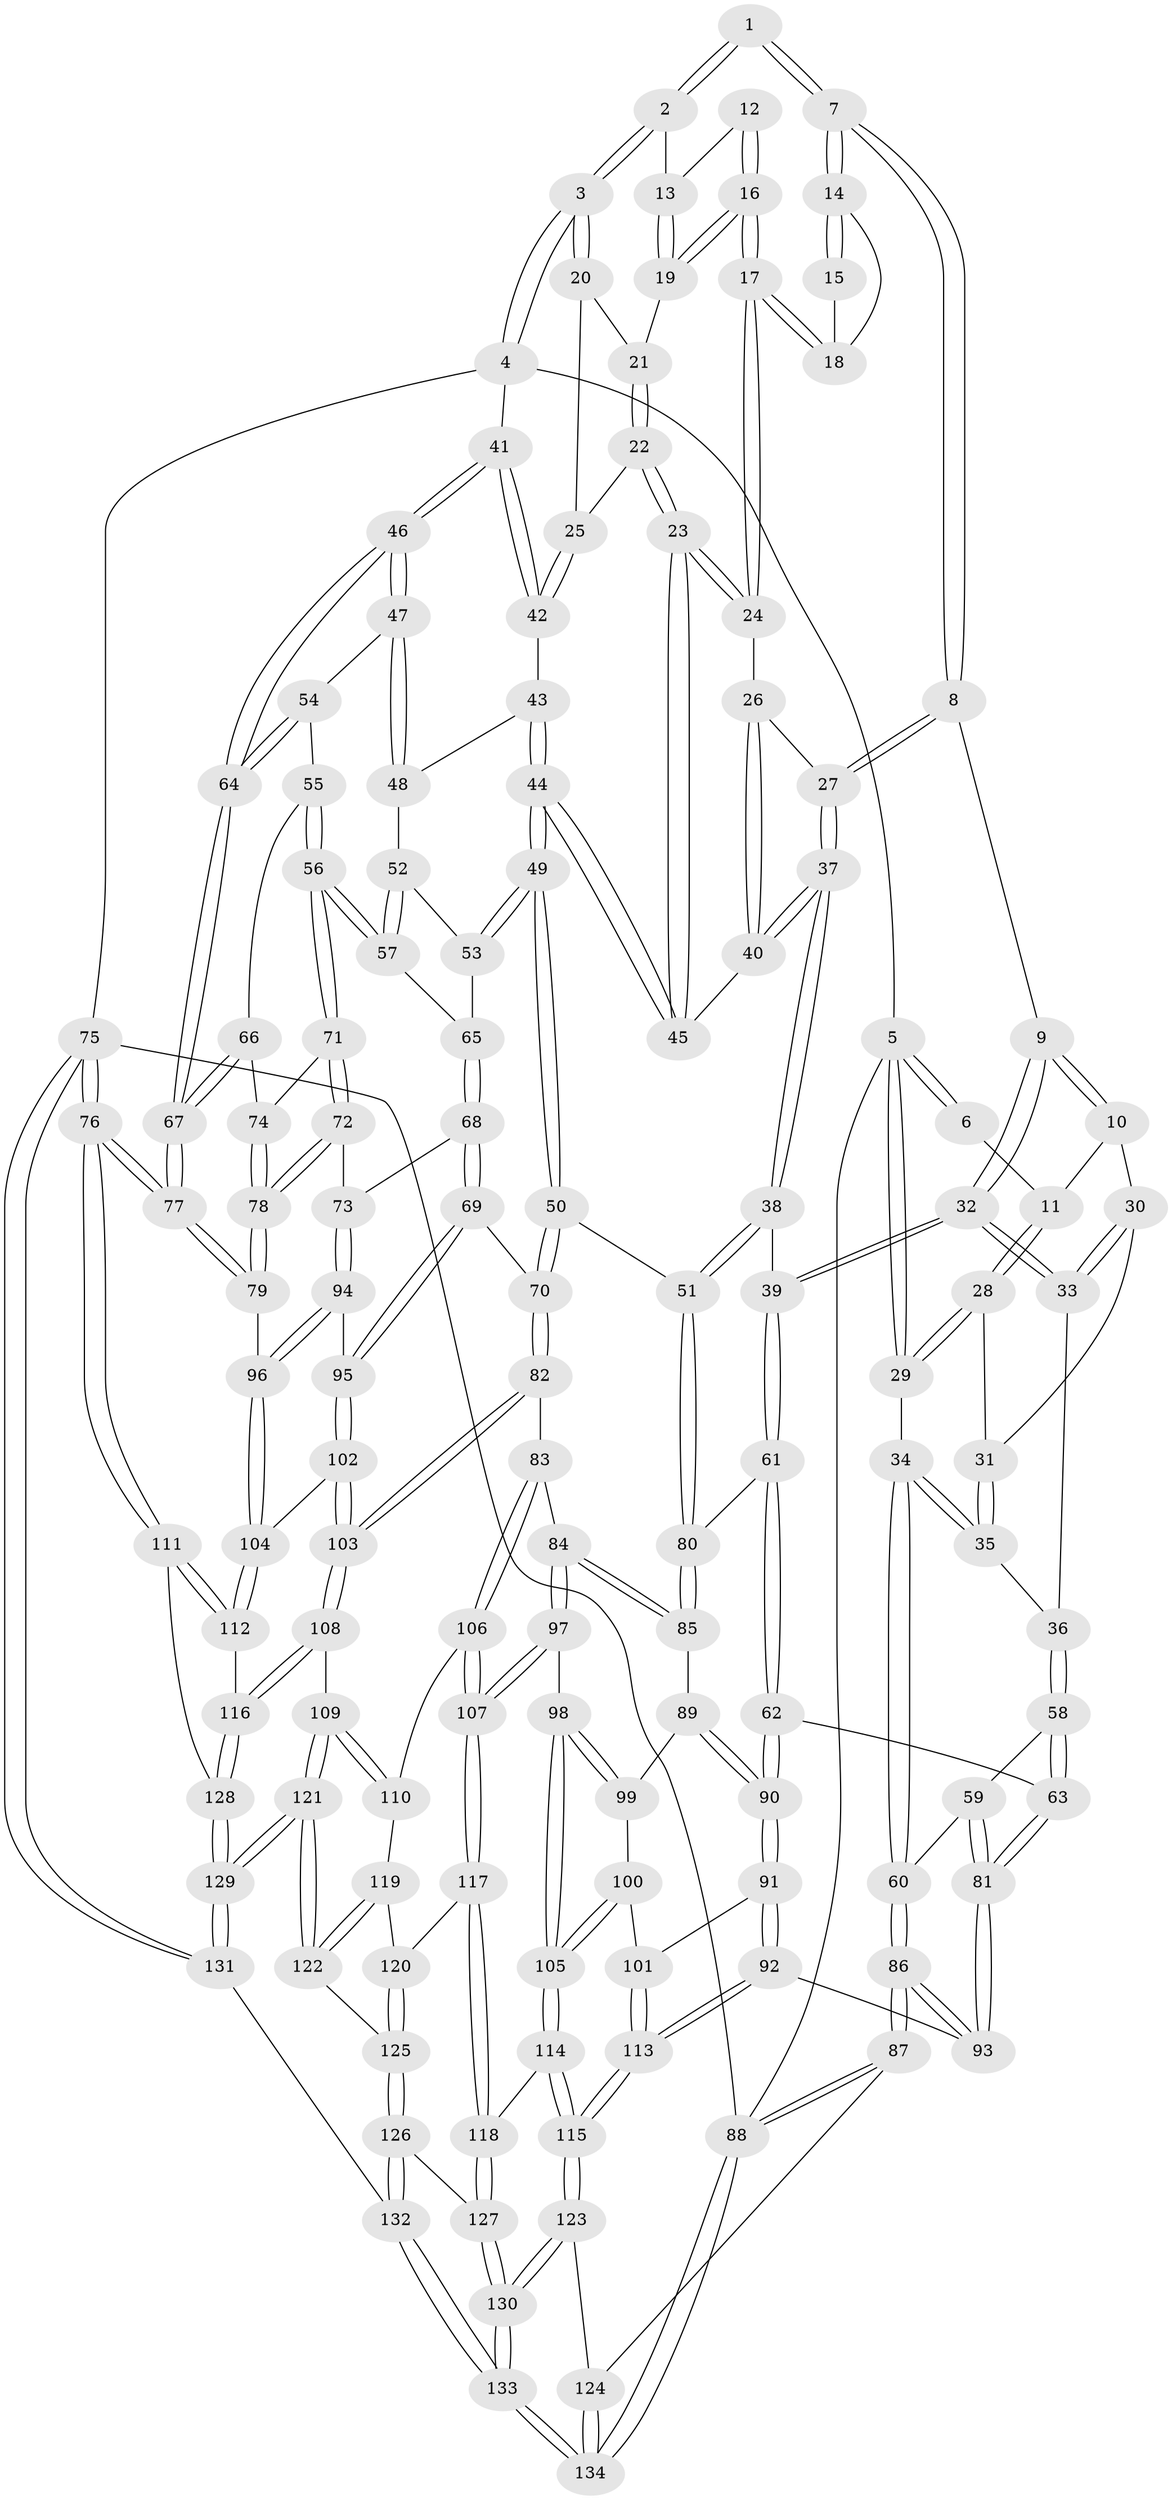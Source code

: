 // Generated by graph-tools (version 1.1) at 2025/17/03/09/25 04:17:00]
// undirected, 134 vertices, 332 edges
graph export_dot {
graph [start="1"]
  node [color=gray90,style=filled];
  1 [pos="+0.42273756942915897+0"];
  2 [pos="+0.8188100574121676+0"];
  3 [pos="+1+0"];
  4 [pos="+1+0"];
  5 [pos="+0+0"];
  6 [pos="+0.14693554005394607+0"];
  7 [pos="+0.4609019851187451+0.10118556097720709"];
  8 [pos="+0.4368810326108131+0.17665867161865503"];
  9 [pos="+0.38070242755574035+0.1912496057448937"];
  10 [pos="+0.2873537720733405+0.16016832778117646"];
  11 [pos="+0.1709854468916137+0.051946114127095426"];
  12 [pos="+0.737791267200652+0"];
  13 [pos="+0.7825354274283524+0"];
  14 [pos="+0.46968925926126914+0.10185679683650237"];
  15 [pos="+0.6538226361856532+0.05252878286211556"];
  16 [pos="+0.6858734229971457+0.16858229421947363"];
  17 [pos="+0.6280822726714539+0.2239554335116777"];
  18 [pos="+0.6068812499093411+0.13355450548020154"];
  19 [pos="+0.7385058365734639+0.17798747519856298"];
  20 [pos="+0.7917723966870622+0.16572098696970297"];
  21 [pos="+0.7401731849613873+0.17989059341433863"];
  22 [pos="+0.7509820909520368+0.2501274368622078"];
  23 [pos="+0.6454140584103226+0.3008245654823548"];
  24 [pos="+0.6217904646828226+0.2507001527786315"];
  25 [pos="+0.7609627788356321+0.2498753897944729"];
  26 [pos="+0.45425736738418143+0.19661658653805578"];
  27 [pos="+0.4528844942264398+0.19586373671637425"];
  28 [pos="+0.13602130039081664+0.12374370534995031"];
  29 [pos="+0+0.23727389949279162"];
  30 [pos="+0.25149537156207236+0.2507687308156313"];
  31 [pos="+0.1247441520833752+0.19947290193933798"];
  32 [pos="+0.3002409993883639+0.37560933112800543"];
  33 [pos="+0.25294966991809403+0.35496514305730203"];
  34 [pos="+0+0.36513575191416353"];
  35 [pos="+0.0930305941263964+0.3013989514151791"];
  36 [pos="+0.15644909392445816+0.3508648018890064"];
  37 [pos="+0.4266671327595603+0.4038625855434746"];
  38 [pos="+0.4074150194134975+0.4367954494278708"];
  39 [pos="+0.31603586245416865+0.3950777498344214"];
  40 [pos="+0.5170649678977043+0.3341715444399262"];
  41 [pos="+1+0"];
  42 [pos="+0.8745910470365617+0.27422578015674043"];
  43 [pos="+0.8516230900936433+0.34498478628430984"];
  44 [pos="+0.66399590866492+0.38406842731881136"];
  45 [pos="+0.644374046000846+0.312771647513669"];
  46 [pos="+1+0.11201373741866491"];
  47 [pos="+0.8821455271172691+0.41019964091228106"];
  48 [pos="+0.8611478227578923+0.37660322150280645"];
  49 [pos="+0.6616655304874495+0.4025171707861842"];
  50 [pos="+0.6150816319411733+0.4834898686316351"];
  51 [pos="+0.44860769029267655+0.504411791313761"];
  52 [pos="+0.7910695086933424+0.4349530932099691"];
  53 [pos="+0.7264256116077555+0.4331571794368808"];
  54 [pos="+0.8866567562118698+0.41965204670457545"];
  55 [pos="+0.8913204903160401+0.4453542729697525"];
  56 [pos="+0.8757055931485497+0.47497406974233686"];
  57 [pos="+0.8232409744325051+0.4746701338932047"];
  58 [pos="+0.12343749551150933+0.5101433249056815"];
  59 [pos="+0+0.4761864643785274"];
  60 [pos="+0+0.4470475910145168"];
  61 [pos="+0.20739596514602945+0.5457297409948423"];
  62 [pos="+0.19080826978617668+0.5631244679199214"];
  63 [pos="+0.16369684993219805+0.5622911094856464"];
  64 [pos="+1+0.2729122560733186"];
  65 [pos="+0.7839481160391473+0.49645026479239757"];
  66 [pos="+0.9939489079964524+0.468872914637019"];
  67 [pos="+1+0.37759712482217767"];
  68 [pos="+0.7707288169831549+0.5802656169485361"];
  69 [pos="+0.7010343386809159+0.5928698955905851"];
  70 [pos="+0.6800627393652423+0.5942571502279419"];
  71 [pos="+0.8774545331113618+0.5063210045076721"];
  72 [pos="+0.8517403142630314+0.5880671071179346"];
  73 [pos="+0.8279977319402049+0.5945476931194067"];
  74 [pos="+0.9610957790023692+0.5329011416150748"];
  75 [pos="+1+1"];
  76 [pos="+1+1"];
  77 [pos="+1+0.6908690841505588"];
  78 [pos="+0.9765803859712364+0.649669981254152"];
  79 [pos="+0.9811404697033899+0.6541763119856558"];
  80 [pos="+0.4452910996000679+0.5147927538955405"];
  81 [pos="+0.10696258411631704+0.6455800472770339"];
  82 [pos="+0.6592040061041831+0.6513385088289901"];
  83 [pos="+0.5996180690078554+0.6909172470666755"];
  84 [pos="+0.45482179134829703+0.6253431116367313"];
  85 [pos="+0.4321544622076849+0.5717525597012187"];
  86 [pos="+0+0.7578081435899594"];
  87 [pos="+0+0.9513896189266048"];
  88 [pos="+0+1"];
  89 [pos="+0.3199429308377298+0.6245500071328113"];
  90 [pos="+0.26773146624859+0.6260517039477126"];
  91 [pos="+0.2650198825975749+0.635118899465148"];
  92 [pos="+0.06626735386786858+0.7604932253181491"];
  93 [pos="+0.060613939255647765+0.7565370320818416"];
  94 [pos="+0.8206067306119723+0.661932243755525"];
  95 [pos="+0.7963424665417147+0.7028673395439495"];
  96 [pos="+0.9058445306484006+0.7329094222107723"];
  97 [pos="+0.4293564352970766+0.7601525428011635"];
  98 [pos="+0.4091397989420022+0.7663679402429904"];
  99 [pos="+0.3254114417487997+0.651794860345876"];
  100 [pos="+0.3269989169314552+0.7208625252667045"];
  101 [pos="+0.2425303610045426+0.7383798093462215"];
  102 [pos="+0.7850219615448562+0.7463486093812701"];
  103 [pos="+0.7474193541432506+0.7638435347510013"];
  104 [pos="+0.8877103269721505+0.764120158607892"];
  105 [pos="+0.3882072458761491+0.7755291688076645"];
  106 [pos="+0.5840950261581128+0.7524841648363007"];
  107 [pos="+0.4872283846627445+0.8021570044142459"];
  108 [pos="+0.7222800025704602+0.8405591319697753"];
  109 [pos="+0.7145697878148605+0.8420269291531848"];
  110 [pos="+0.6336427886579226+0.8149405135901301"];
  111 [pos="+0.9305051440009717+0.8763632604634969"];
  112 [pos="+0.9060218872110121+0.8446247449120101"];
  113 [pos="+0.17926910940504676+0.846146177340881"];
  114 [pos="+0.3650219570068485+0.7982494470588336"];
  115 [pos="+0.19331509174520034+0.8701498255884041"];
  116 [pos="+0.7324995736296958+0.8500168634180206"];
  117 [pos="+0.49483522060358376+0.8529941488529404"];
  118 [pos="+0.4157031413934798+0.9274258061323983"];
  119 [pos="+0.5932252413767354+0.8569765597737561"];
  120 [pos="+0.5237302203605247+0.8756095138332505"];
  121 [pos="+0.6300436899176894+0.9461738594899615"];
  122 [pos="+0.6268173178809934+0.9450792559587304"];
  123 [pos="+0.1941981076755365+0.8776677593436963"];
  124 [pos="+0.07676921624607018+0.9387776535904396"];
  125 [pos="+0.5507423478054029+0.9416972575013889"];
  126 [pos="+0.5177501478369833+0.9902375591619307"];
  127 [pos="+0.4150490328676698+0.9288238559532104"];
  128 [pos="+0.7751073253108289+0.9479854413705"];
  129 [pos="+0.7559879532808944+1"];
  130 [pos="+0.2615886238251756+1"];
  131 [pos="+0.7615504239174192+1"];
  132 [pos="+0.516886975677341+1"];
  133 [pos="+0.26197847312759265+1"];
  134 [pos="+0+1"];
  1 -- 2;
  1 -- 2;
  1 -- 7;
  1 -- 7;
  2 -- 3;
  2 -- 3;
  2 -- 13;
  3 -- 4;
  3 -- 4;
  3 -- 20;
  3 -- 20;
  4 -- 5;
  4 -- 41;
  4 -- 75;
  5 -- 6;
  5 -- 6;
  5 -- 29;
  5 -- 29;
  5 -- 88;
  6 -- 11;
  7 -- 8;
  7 -- 8;
  7 -- 14;
  7 -- 14;
  8 -- 9;
  8 -- 27;
  8 -- 27;
  9 -- 10;
  9 -- 10;
  9 -- 32;
  9 -- 32;
  10 -- 11;
  10 -- 30;
  11 -- 28;
  11 -- 28;
  12 -- 13;
  12 -- 16;
  12 -- 16;
  13 -- 19;
  13 -- 19;
  14 -- 15;
  14 -- 15;
  14 -- 18;
  15 -- 18;
  16 -- 17;
  16 -- 17;
  16 -- 19;
  16 -- 19;
  17 -- 18;
  17 -- 18;
  17 -- 24;
  17 -- 24;
  19 -- 21;
  20 -- 21;
  20 -- 25;
  21 -- 22;
  21 -- 22;
  22 -- 23;
  22 -- 23;
  22 -- 25;
  23 -- 24;
  23 -- 24;
  23 -- 45;
  23 -- 45;
  24 -- 26;
  25 -- 42;
  25 -- 42;
  26 -- 27;
  26 -- 40;
  26 -- 40;
  27 -- 37;
  27 -- 37;
  28 -- 29;
  28 -- 29;
  28 -- 31;
  29 -- 34;
  30 -- 31;
  30 -- 33;
  30 -- 33;
  31 -- 35;
  31 -- 35;
  32 -- 33;
  32 -- 33;
  32 -- 39;
  32 -- 39;
  33 -- 36;
  34 -- 35;
  34 -- 35;
  34 -- 60;
  34 -- 60;
  35 -- 36;
  36 -- 58;
  36 -- 58;
  37 -- 38;
  37 -- 38;
  37 -- 40;
  37 -- 40;
  38 -- 39;
  38 -- 51;
  38 -- 51;
  39 -- 61;
  39 -- 61;
  40 -- 45;
  41 -- 42;
  41 -- 42;
  41 -- 46;
  41 -- 46;
  42 -- 43;
  43 -- 44;
  43 -- 44;
  43 -- 48;
  44 -- 45;
  44 -- 45;
  44 -- 49;
  44 -- 49;
  46 -- 47;
  46 -- 47;
  46 -- 64;
  46 -- 64;
  47 -- 48;
  47 -- 48;
  47 -- 54;
  48 -- 52;
  49 -- 50;
  49 -- 50;
  49 -- 53;
  49 -- 53;
  50 -- 51;
  50 -- 70;
  50 -- 70;
  51 -- 80;
  51 -- 80;
  52 -- 53;
  52 -- 57;
  52 -- 57;
  53 -- 65;
  54 -- 55;
  54 -- 64;
  54 -- 64;
  55 -- 56;
  55 -- 56;
  55 -- 66;
  56 -- 57;
  56 -- 57;
  56 -- 71;
  56 -- 71;
  57 -- 65;
  58 -- 59;
  58 -- 63;
  58 -- 63;
  59 -- 60;
  59 -- 81;
  59 -- 81;
  60 -- 86;
  60 -- 86;
  61 -- 62;
  61 -- 62;
  61 -- 80;
  62 -- 63;
  62 -- 90;
  62 -- 90;
  63 -- 81;
  63 -- 81;
  64 -- 67;
  64 -- 67;
  65 -- 68;
  65 -- 68;
  66 -- 67;
  66 -- 67;
  66 -- 74;
  67 -- 77;
  67 -- 77;
  68 -- 69;
  68 -- 69;
  68 -- 73;
  69 -- 70;
  69 -- 95;
  69 -- 95;
  70 -- 82;
  70 -- 82;
  71 -- 72;
  71 -- 72;
  71 -- 74;
  72 -- 73;
  72 -- 78;
  72 -- 78;
  73 -- 94;
  73 -- 94;
  74 -- 78;
  74 -- 78;
  75 -- 76;
  75 -- 76;
  75 -- 131;
  75 -- 131;
  75 -- 88;
  76 -- 77;
  76 -- 77;
  76 -- 111;
  76 -- 111;
  77 -- 79;
  77 -- 79;
  78 -- 79;
  78 -- 79;
  79 -- 96;
  80 -- 85;
  80 -- 85;
  81 -- 93;
  81 -- 93;
  82 -- 83;
  82 -- 103;
  82 -- 103;
  83 -- 84;
  83 -- 106;
  83 -- 106;
  84 -- 85;
  84 -- 85;
  84 -- 97;
  84 -- 97;
  85 -- 89;
  86 -- 87;
  86 -- 87;
  86 -- 93;
  86 -- 93;
  87 -- 88;
  87 -- 88;
  87 -- 124;
  88 -- 134;
  88 -- 134;
  89 -- 90;
  89 -- 90;
  89 -- 99;
  90 -- 91;
  90 -- 91;
  91 -- 92;
  91 -- 92;
  91 -- 101;
  92 -- 93;
  92 -- 113;
  92 -- 113;
  94 -- 95;
  94 -- 96;
  94 -- 96;
  95 -- 102;
  95 -- 102;
  96 -- 104;
  96 -- 104;
  97 -- 98;
  97 -- 107;
  97 -- 107;
  98 -- 99;
  98 -- 99;
  98 -- 105;
  98 -- 105;
  99 -- 100;
  100 -- 101;
  100 -- 105;
  100 -- 105;
  101 -- 113;
  101 -- 113;
  102 -- 103;
  102 -- 103;
  102 -- 104;
  103 -- 108;
  103 -- 108;
  104 -- 112;
  104 -- 112;
  105 -- 114;
  105 -- 114;
  106 -- 107;
  106 -- 107;
  106 -- 110;
  107 -- 117;
  107 -- 117;
  108 -- 109;
  108 -- 116;
  108 -- 116;
  109 -- 110;
  109 -- 110;
  109 -- 121;
  109 -- 121;
  110 -- 119;
  111 -- 112;
  111 -- 112;
  111 -- 128;
  112 -- 116;
  113 -- 115;
  113 -- 115;
  114 -- 115;
  114 -- 115;
  114 -- 118;
  115 -- 123;
  115 -- 123;
  116 -- 128;
  116 -- 128;
  117 -- 118;
  117 -- 118;
  117 -- 120;
  118 -- 127;
  118 -- 127;
  119 -- 120;
  119 -- 122;
  119 -- 122;
  120 -- 125;
  120 -- 125;
  121 -- 122;
  121 -- 122;
  121 -- 129;
  121 -- 129;
  122 -- 125;
  123 -- 124;
  123 -- 130;
  123 -- 130;
  124 -- 134;
  124 -- 134;
  125 -- 126;
  125 -- 126;
  126 -- 127;
  126 -- 132;
  126 -- 132;
  127 -- 130;
  127 -- 130;
  128 -- 129;
  128 -- 129;
  129 -- 131;
  129 -- 131;
  130 -- 133;
  130 -- 133;
  131 -- 132;
  132 -- 133;
  132 -- 133;
  133 -- 134;
  133 -- 134;
}
